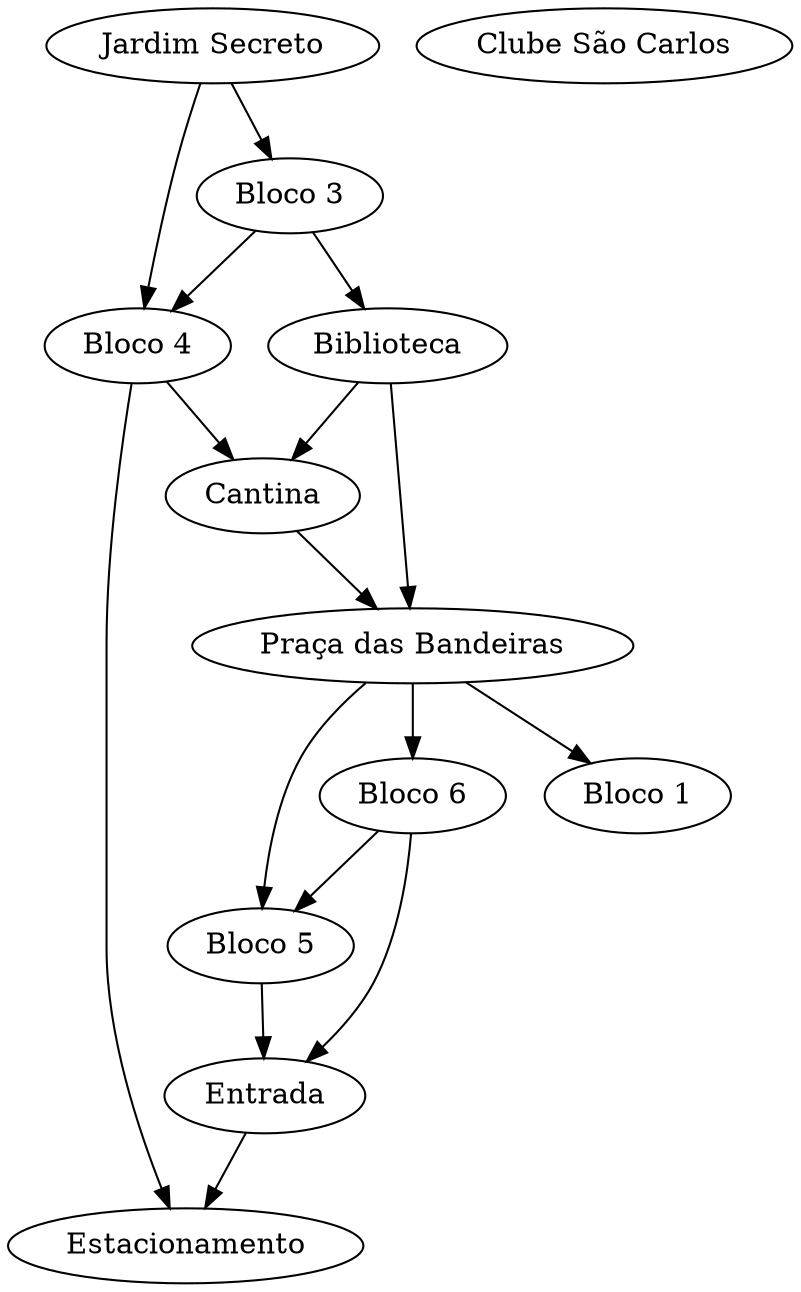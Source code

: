 // Grafo de teste do mapa do ICMC
digraph "Mapa do ICMC" {
	V01 [label="Jardim Secreto"]
	V02 [label="Bloco 3"]
	V03 [label="Bloco 4"]
	V04 [label=Biblioteca]
	V05 [label=Cantina]
	V06 [label="Praça das Bandeiras"]
	V07 [label="Bloco 1"]
	V08 [label="Bloco 6"]
	V09 [label="Bloco 5"]
	V10 [label=Estacionamento]
	V11 [label=Entrada]
	V12 [label="Clube São Carlos"]
	V01 -> V02
	V01 -> V03
	V02 -> V03
	V02 -> V04
	V03 -> V05
	V03 -> V10
	V04 -> V05
	V04 -> V06
	V05 -> V06
	V06 -> V07
	V06 -> V08
	V06 -> V09
	V08 -> V09
	V08 -> V11
	V09 -> V11
	V11 -> V10
}
